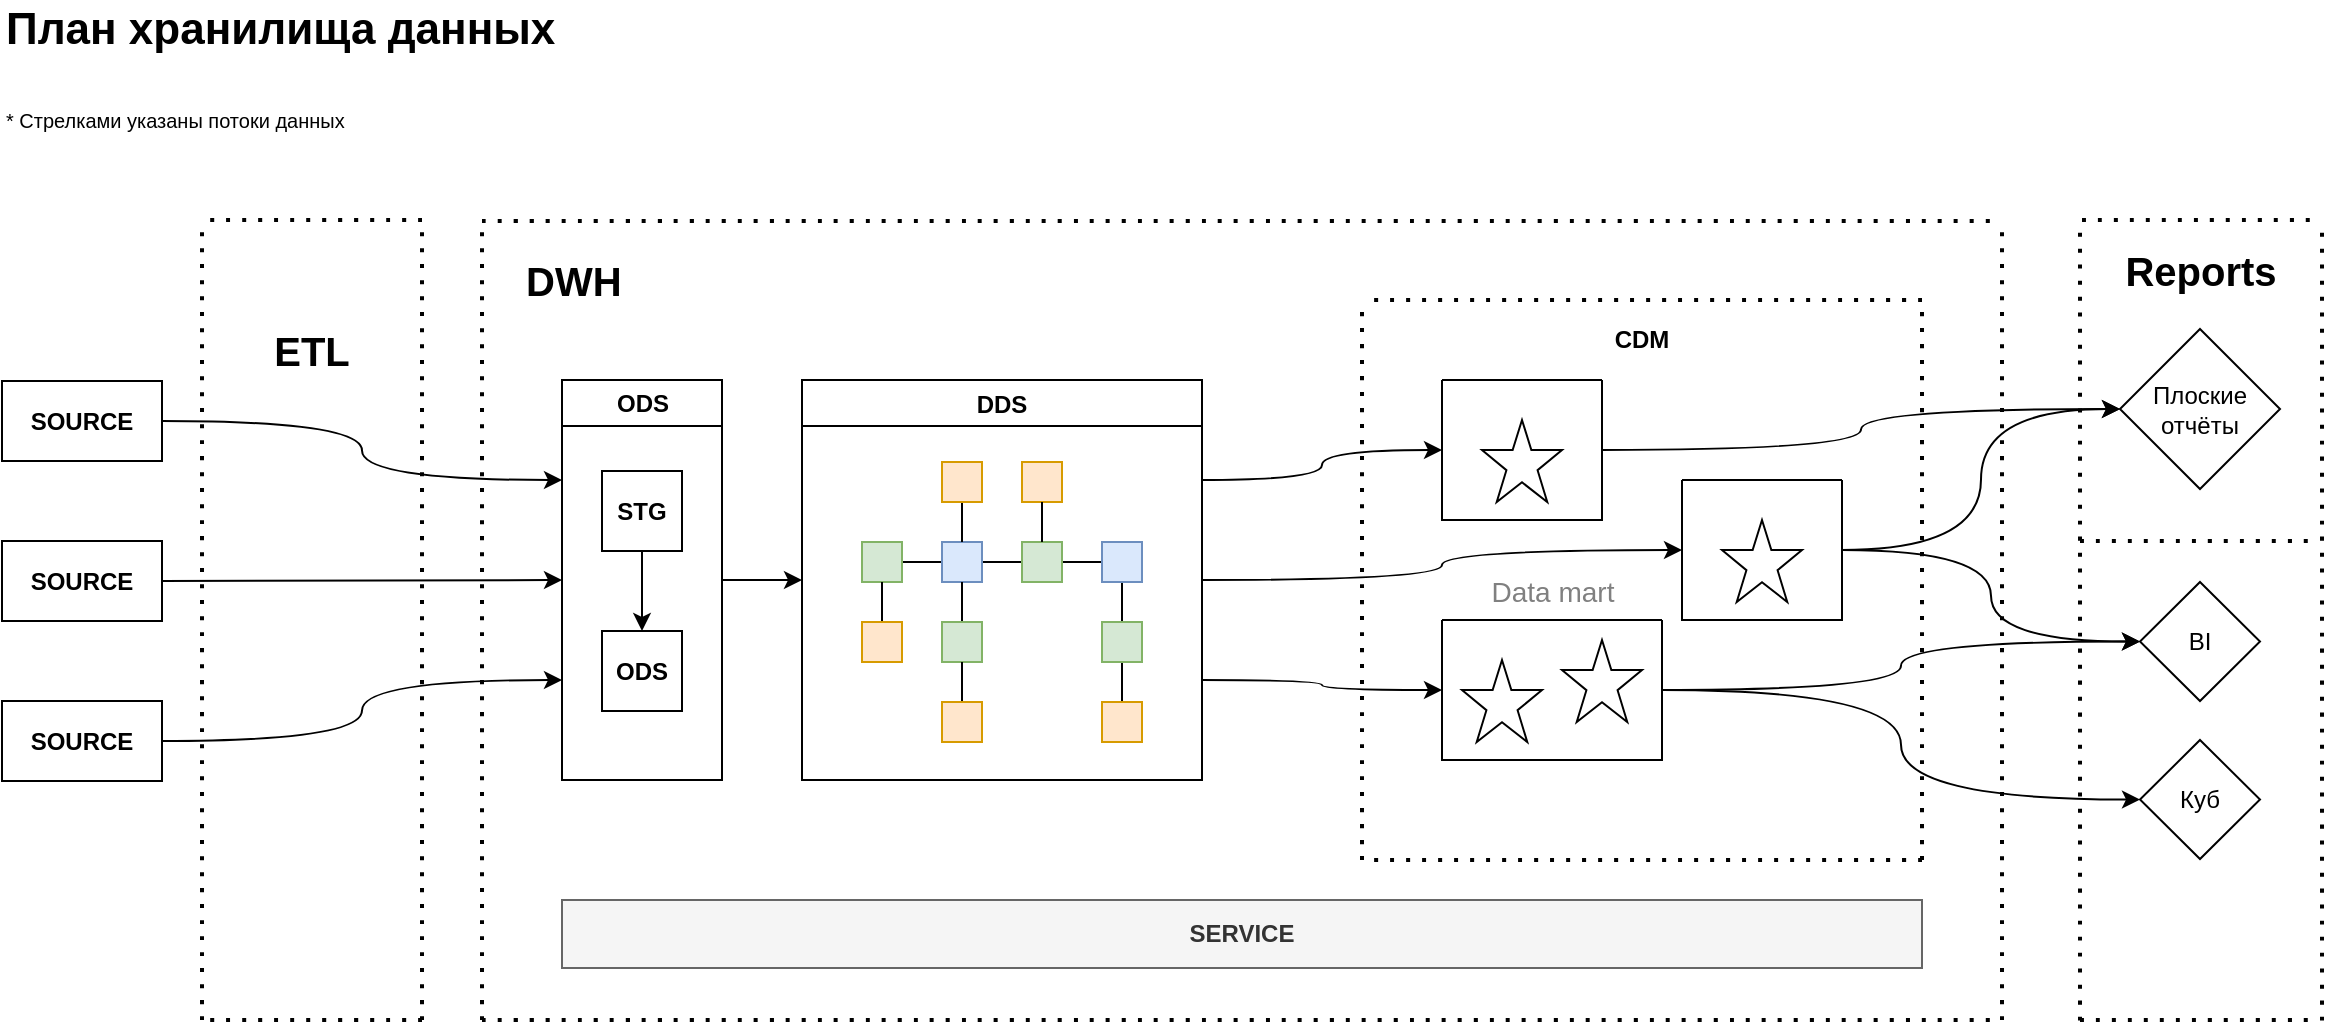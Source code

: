 <mxfile version="20.3.0" type="device"><diagram id="cS77EoOChcPneSH6vyse" name="Страница 1"><mxGraphModel dx="1164" dy="833" grid="1" gridSize="10" guides="1" tooltips="1" connect="1" arrows="1" fold="1" page="1" pageScale="1" pageWidth="1169" pageHeight="827" background="#ffffff" math="0" shadow="0"><root><mxCell id="0"/><mxCell id="1" parent="0"/><mxCell id="6jOPLwp33PZgMZeYubxP-28" style="edgeStyle=orthogonalEdgeStyle;orthogonalLoop=1;jettySize=auto;html=1;entryX=0;entryY=0.25;entryDx=0;entryDy=0;rounded=0;curved=1;" parent="1" source="6jOPLwp33PZgMZeYubxP-29" target="6jOPLwp33PZgMZeYubxP-31" edge="1"><mxGeometry relative="1" as="geometry"/></mxCell><mxCell id="6jOPLwp33PZgMZeYubxP-29" value="SOURCE" style="whiteSpace=wrap;html=1;fontStyle=1;rounded=0;" parent="1" vertex="1"><mxGeometry x="40" y="200.5" width="80" height="40" as="geometry"/></mxCell><mxCell id="6jOPLwp33PZgMZeYubxP-30" style="edgeStyle=orthogonalEdgeStyle;orthogonalLoop=1;jettySize=auto;html=1;entryX=0;entryY=0.5;entryDx=0;entryDy=0;rounded=0;curved=1;" parent="1" source="6jOPLwp33PZgMZeYubxP-31" target="6jOPLwp33PZgMZeYubxP-39" edge="1"><mxGeometry relative="1" as="geometry"/></mxCell><mxCell id="6jOPLwp33PZgMZeYubxP-31" value="ODS" style="swimlane;fontFamily=Helvetica;fontSize=12;fontColor=default;align=center;strokeColor=default;fillColor=default;html=1;" parent="1" vertex="1"><mxGeometry x="320" y="200" width="80" height="200" as="geometry"/></mxCell><mxCell id="LnBQVZM3hoa6ORZHkhCA-6" value="STG" style="rounded=0;whiteSpace=wrap;html=1;fontSize=12;fontColor=#000000;fontStyle=1" parent="6jOPLwp33PZgMZeYubxP-31" vertex="1"><mxGeometry x="20" y="45.5" width="40" height="40" as="geometry"/></mxCell><mxCell id="LnBQVZM3hoa6ORZHkhCA-7" value="ODS" style="rounded=0;whiteSpace=wrap;html=1;fontSize=12;fontColor=#000000;fontStyle=1" parent="6jOPLwp33PZgMZeYubxP-31" vertex="1"><mxGeometry x="20" y="125.5" width="40" height="40" as="geometry"/></mxCell><mxCell id="LnBQVZM3hoa6ORZHkhCA-8" style="edgeStyle=orthogonalEdgeStyle;curved=1;rounded=0;orthogonalLoop=1;jettySize=auto;html=1;fontSize=12;fontColor=#000000;endArrow=classic;endFill=1;startSize=6;endSize=6;" parent="6jOPLwp33PZgMZeYubxP-31" source="LnBQVZM3hoa6ORZHkhCA-6" target="LnBQVZM3hoa6ORZHkhCA-7" edge="1"><mxGeometry relative="1" as="geometry"/></mxCell><mxCell id="6jOPLwp33PZgMZeYubxP-32" style="edgeStyle=orthogonalEdgeStyle;orthogonalLoop=1;jettySize=auto;html=1;entryX=0;entryY=0.5;entryDx=0;entryDy=0;rounded=0;curved=1;" parent="1" source="6jOPLwp33PZgMZeYubxP-33" target="6jOPLwp33PZgMZeYubxP-31" edge="1"><mxGeometry relative="1" as="geometry"/></mxCell><mxCell id="6jOPLwp33PZgMZeYubxP-33" value="SOURCE" style="whiteSpace=wrap;html=1;fontStyle=1;rounded=0;" parent="1" vertex="1"><mxGeometry x="40" y="280.5" width="80" height="40" as="geometry"/></mxCell><mxCell id="6jOPLwp33PZgMZeYubxP-34" style="edgeStyle=orthogonalEdgeStyle;orthogonalLoop=1;jettySize=auto;html=1;entryX=0;entryY=0.75;entryDx=0;entryDy=0;rounded=0;curved=1;" parent="1" source="6jOPLwp33PZgMZeYubxP-35" target="6jOPLwp33PZgMZeYubxP-31" edge="1"><mxGeometry relative="1" as="geometry"/></mxCell><mxCell id="6jOPLwp33PZgMZeYubxP-35" value="SOURCE" style="whiteSpace=wrap;html=1;fontStyle=1;rounded=0;" parent="1" vertex="1"><mxGeometry x="40" y="360.5" width="80" height="40" as="geometry"/></mxCell><mxCell id="6jOPLwp33PZgMZeYubxP-36" style="edgeStyle=orthogonalEdgeStyle;orthogonalLoop=1;jettySize=auto;html=1;exitX=1;exitY=0.25;exitDx=0;exitDy=0;rounded=0;curved=1;" parent="1" source="6jOPLwp33PZgMZeYubxP-39" target="6jOPLwp33PZgMZeYubxP-59" edge="1"><mxGeometry relative="1" as="geometry"/></mxCell><mxCell id="6jOPLwp33PZgMZeYubxP-37" style="edgeStyle=orthogonalEdgeStyle;orthogonalLoop=1;jettySize=auto;html=1;rounded=0;curved=1;" parent="1" source="6jOPLwp33PZgMZeYubxP-39" target="6jOPLwp33PZgMZeYubxP-61" edge="1"><mxGeometry relative="1" as="geometry"/></mxCell><mxCell id="6jOPLwp33PZgMZeYubxP-38" style="edgeStyle=orthogonalEdgeStyle;orthogonalLoop=1;jettySize=auto;html=1;exitX=1;exitY=0.75;exitDx=0;exitDy=0;entryX=0;entryY=0.5;entryDx=0;entryDy=0;rounded=0;curved=1;" parent="1" source="6jOPLwp33PZgMZeYubxP-39" target="6jOPLwp33PZgMZeYubxP-63" edge="1"><mxGeometry relative="1" as="geometry"/></mxCell><mxCell id="6jOPLwp33PZgMZeYubxP-39" value="DDS" style="swimlane;swimlaneFillColor=none;rounded=0;" parent="1" vertex="1"><mxGeometry x="440" y="200" width="200" height="200" as="geometry"/></mxCell><mxCell id="6jOPLwp33PZgMZeYubxP-40" style="edgeStyle=orthogonalEdgeStyle;orthogonalLoop=1;jettySize=auto;html=1;entryX=0;entryY=0.5;entryDx=0;entryDy=0;endArrow=none;endFill=0;rounded=0;curved=1;" parent="6jOPLwp33PZgMZeYubxP-39" source="6jOPLwp33PZgMZeYubxP-41" target="6jOPLwp33PZgMZeYubxP-43" edge="1"><mxGeometry relative="1" as="geometry"/></mxCell><mxCell id="6jOPLwp33PZgMZeYubxP-41" value="" style="whiteSpace=wrap;html=1;rounded=0;fillColor=#d5e8d4;strokeColor=#82b366;" parent="6jOPLwp33PZgMZeYubxP-39" vertex="1"><mxGeometry x="30" y="81" width="20" height="20" as="geometry"/></mxCell><mxCell id="6jOPLwp33PZgMZeYubxP-42" style="edgeStyle=orthogonalEdgeStyle;orthogonalLoop=1;jettySize=auto;html=1;entryX=0;entryY=0.5;entryDx=0;entryDy=0;endArrow=none;endFill=0;rounded=0;curved=1;" parent="6jOPLwp33PZgMZeYubxP-39" source="6jOPLwp33PZgMZeYubxP-43" target="6jOPLwp33PZgMZeYubxP-45" edge="1"><mxGeometry relative="1" as="geometry"/></mxCell><mxCell id="6jOPLwp33PZgMZeYubxP-43" value="" style="whiteSpace=wrap;html=1;rounded=0;fillColor=#dae8fc;strokeColor=#6c8ebf;" parent="6jOPLwp33PZgMZeYubxP-39" vertex="1"><mxGeometry x="70" y="81" width="20" height="20" as="geometry"/></mxCell><mxCell id="6jOPLwp33PZgMZeYubxP-44" style="edgeStyle=orthogonalEdgeStyle;orthogonalLoop=1;jettySize=auto;html=1;exitX=1;exitY=0.5;exitDx=0;exitDy=0;entryX=0;entryY=0.5;entryDx=0;entryDy=0;endArrow=none;endFill=0;rounded=0;curved=1;" parent="6jOPLwp33PZgMZeYubxP-39" source="6jOPLwp33PZgMZeYubxP-45" target="6jOPLwp33PZgMZeYubxP-50" edge="1"><mxGeometry relative="1" as="geometry"/></mxCell><mxCell id="6jOPLwp33PZgMZeYubxP-45" value="" style="whiteSpace=wrap;html=1;rounded=0;fillColor=#d5e8d4;strokeColor=#82b366;" parent="6jOPLwp33PZgMZeYubxP-39" vertex="1"><mxGeometry x="110" y="81" width="20" height="20" as="geometry"/></mxCell><mxCell id="6jOPLwp33PZgMZeYubxP-47" value="" style="whiteSpace=wrap;html=1;rounded=0;fillColor=#ffe6cc;strokeColor=#d79b00;" parent="6jOPLwp33PZgMZeYubxP-39" vertex="1"><mxGeometry x="110" y="41" width="20" height="20" as="geometry"/></mxCell><mxCell id="6jOPLwp33PZgMZeYubxP-48" style="edgeStyle=orthogonalEdgeStyle;orthogonalLoop=1;jettySize=auto;html=1;entryX=0.5;entryY=1;entryDx=0;entryDy=0;endArrow=none;endFill=0;rounded=0;curved=1;" parent="6jOPLwp33PZgMZeYubxP-39" source="6jOPLwp33PZgMZeYubxP-45" target="6jOPLwp33PZgMZeYubxP-47" edge="1"><mxGeometry relative="1" as="geometry"/></mxCell><mxCell id="6jOPLwp33PZgMZeYubxP-49" style="edgeStyle=orthogonalEdgeStyle;orthogonalLoop=1;jettySize=auto;html=1;exitX=0.5;exitY=1;exitDx=0;exitDy=0;entryX=0.5;entryY=0;entryDx=0;entryDy=0;endArrow=none;endFill=0;rounded=0;curved=1;" parent="6jOPLwp33PZgMZeYubxP-39" source="6jOPLwp33PZgMZeYubxP-50" target="6jOPLwp33PZgMZeYubxP-55" edge="1"><mxGeometry relative="1" as="geometry"/></mxCell><mxCell id="6jOPLwp33PZgMZeYubxP-50" value="" style="whiteSpace=wrap;html=1;rounded=0;fillColor=#dae8fc;strokeColor=#6c8ebf;" parent="6jOPLwp33PZgMZeYubxP-39" vertex="1"><mxGeometry x="150" y="81" width="20" height="20" as="geometry"/></mxCell><mxCell id="6jOPLwp33PZgMZeYubxP-51" style="edgeStyle=orthogonalEdgeStyle;orthogonalLoop=1;jettySize=auto;html=1;exitX=0.5;exitY=0;exitDx=0;exitDy=0;entryX=0.5;entryY=1;entryDx=0;entryDy=0;endArrow=none;endFill=0;rounded=0;curved=1;" parent="6jOPLwp33PZgMZeYubxP-39" source="6jOPLwp33PZgMZeYubxP-52" target="6jOPLwp33PZgMZeYubxP-43" edge="1"><mxGeometry relative="1" as="geometry"/></mxCell><mxCell id="6jOPLwp33PZgMZeYubxP-52" value="" style="whiteSpace=wrap;html=1;rounded=0;fillColor=#d5e8d4;strokeColor=#82b366;" parent="6jOPLwp33PZgMZeYubxP-39" vertex="1"><mxGeometry x="70" y="121" width="20" height="20" as="geometry"/></mxCell><mxCell id="6jOPLwp33PZgMZeYubxP-53" style="edgeStyle=orthogonalEdgeStyle;orthogonalLoop=1;jettySize=auto;html=1;entryX=0.5;entryY=1;entryDx=0;entryDy=0;endArrow=none;endFill=0;rounded=0;curved=1;" parent="6jOPLwp33PZgMZeYubxP-39" source="6jOPLwp33PZgMZeYubxP-54" target="6jOPLwp33PZgMZeYubxP-41" edge="1"><mxGeometry relative="1" as="geometry"/></mxCell><mxCell id="6jOPLwp33PZgMZeYubxP-54" value="" style="whiteSpace=wrap;html=1;rounded=0;fillColor=#ffe6cc;strokeColor=#d79b00;" parent="6jOPLwp33PZgMZeYubxP-39" vertex="1"><mxGeometry x="30" y="121" width="20" height="20" as="geometry"/></mxCell><mxCell id="LnBQVZM3hoa6ORZHkhCA-4" style="edgeStyle=orthogonalEdgeStyle;curved=1;rounded=0;orthogonalLoop=1;jettySize=auto;html=1;fontSize=20;fontColor=#808080;endArrow=none;endFill=0;startSize=14;endSize=14;" parent="6jOPLwp33PZgMZeYubxP-39" source="6jOPLwp33PZgMZeYubxP-55" target="LnBQVZM3hoa6ORZHkhCA-3" edge="1"><mxGeometry relative="1" as="geometry"/></mxCell><mxCell id="6jOPLwp33PZgMZeYubxP-55" value="" style="whiteSpace=wrap;html=1;rounded=0;fillColor=#d5e8d4;strokeColor=#82b366;" parent="6jOPLwp33PZgMZeYubxP-39" vertex="1"><mxGeometry x="150" y="121" width="20" height="20" as="geometry"/></mxCell><mxCell id="6jOPLwp33PZgMZeYubxP-56" style="edgeStyle=orthogonalEdgeStyle;orthogonalLoop=1;jettySize=auto;html=1;exitX=0.5;exitY=0;exitDx=0;exitDy=0;entryX=0.5;entryY=1;entryDx=0;entryDy=0;endArrow=none;endFill=0;rounded=0;curved=1;" parent="6jOPLwp33PZgMZeYubxP-39" source="6jOPLwp33PZgMZeYubxP-57" target="6jOPLwp33PZgMZeYubxP-52" edge="1"><mxGeometry relative="1" as="geometry"/></mxCell><mxCell id="6jOPLwp33PZgMZeYubxP-57" value="" style="whiteSpace=wrap;html=1;rounded=0;fillColor=#ffe6cc;strokeColor=#d79b00;" parent="6jOPLwp33PZgMZeYubxP-39" vertex="1"><mxGeometry x="70" y="161" width="20" height="20" as="geometry"/></mxCell><mxCell id="LnBQVZM3hoa6ORZHkhCA-2" style="edgeStyle=orthogonalEdgeStyle;curved=1;rounded=0;orthogonalLoop=1;jettySize=auto;html=1;entryX=0.5;entryY=0;entryDx=0;entryDy=0;fontSize=20;fontColor=#808080;endArrow=none;startSize=14;endSize=14;endFill=0;" parent="6jOPLwp33PZgMZeYubxP-39" source="6jOPLwp33PZgMZeYubxP-58" target="6jOPLwp33PZgMZeYubxP-43" edge="1"><mxGeometry relative="1" as="geometry"/></mxCell><mxCell id="6jOPLwp33PZgMZeYubxP-58" value="" style="whiteSpace=wrap;html=1;rounded=0;fillColor=#ffe6cc;strokeColor=#d79b00;" parent="6jOPLwp33PZgMZeYubxP-39" vertex="1"><mxGeometry x="70" y="41" width="20" height="20" as="geometry"/></mxCell><mxCell id="LnBQVZM3hoa6ORZHkhCA-3" value="" style="whiteSpace=wrap;html=1;rounded=0;fillColor=#ffe6cc;strokeColor=#d79b00;" parent="6jOPLwp33PZgMZeYubxP-39" vertex="1"><mxGeometry x="150" y="161" width="20" height="20" as="geometry"/></mxCell><mxCell id="LnBQVZM3hoa6ORZHkhCA-10" style="edgeStyle=orthogonalEdgeStyle;curved=1;rounded=0;orthogonalLoop=1;jettySize=auto;html=1;fontSize=12;fontColor=#000000;endArrow=classic;endFill=1;startSize=6;endSize=6;entryX=0;entryY=0.5;entryDx=0;entryDy=0;" parent="1" source="6jOPLwp33PZgMZeYubxP-59" edge="1" target="HM7OtYuy3rqkyShXjaBe-1"><mxGeometry relative="1" as="geometry"><mxPoint x="1080" y="290" as="targetPoint"/></mxGeometry></mxCell><mxCell id="6jOPLwp33PZgMZeYubxP-59" value="" style="swimlane;startSize=0;swimlaneFillColor=none;glass=0;shadow=0;rounded=0;" parent="1" vertex="1"><mxGeometry x="760" y="200" width="80" height="70" as="geometry"><mxRectangle x="760" y="440" width="50" height="40" as="alternateBounds"/></mxGeometry></mxCell><mxCell id="6jOPLwp33PZgMZeYubxP-60" value="" style="verticalLabelPosition=bottom;verticalAlign=top;html=1;shape=mxgraph.basic.star;rounded=0;" parent="6jOPLwp33PZgMZeYubxP-59" vertex="1"><mxGeometry x="20" y="20" width="40" height="41" as="geometry"/></mxCell><mxCell id="HM7OtYuy3rqkyShXjaBe-5" style="edgeStyle=orthogonalEdgeStyle;curved=1;rounded=0;orthogonalLoop=1;jettySize=auto;html=1;entryX=0;entryY=0.5;entryDx=0;entryDy=0;" edge="1" parent="1" source="6jOPLwp33PZgMZeYubxP-61" target="HM7OtYuy3rqkyShXjaBe-3"><mxGeometry relative="1" as="geometry"/></mxCell><mxCell id="HM7OtYuy3rqkyShXjaBe-19" style="edgeStyle=orthogonalEdgeStyle;curved=1;rounded=0;orthogonalLoop=1;jettySize=auto;html=1;entryX=0;entryY=0.5;entryDx=0;entryDy=0;fontSize=20;" edge="1" parent="1" source="6jOPLwp33PZgMZeYubxP-61" target="HM7OtYuy3rqkyShXjaBe-1"><mxGeometry relative="1" as="geometry"/></mxCell><mxCell id="6jOPLwp33PZgMZeYubxP-61" value="" style="swimlane;startSize=0;rounded=0;" parent="1" vertex="1"><mxGeometry x="880" y="250" width="80" height="70" as="geometry"/></mxCell><mxCell id="6jOPLwp33PZgMZeYubxP-62" value="" style="verticalLabelPosition=bottom;verticalAlign=top;html=1;shape=mxgraph.basic.star;rounded=0;" parent="6jOPLwp33PZgMZeYubxP-61" vertex="1"><mxGeometry x="20" y="20" width="40" height="41" as="geometry"/></mxCell><mxCell id="LnBQVZM3hoa6ORZHkhCA-12" style="edgeStyle=orthogonalEdgeStyle;curved=1;rounded=0;orthogonalLoop=1;jettySize=auto;html=1;fontSize=12;fontColor=#000000;endArrow=classic;endFill=1;startSize=6;endSize=6;entryX=0;entryY=0.5;entryDx=0;entryDy=0;" parent="1" source="6jOPLwp33PZgMZeYubxP-63" edge="1" target="HM7OtYuy3rqkyShXjaBe-2"><mxGeometry relative="1" as="geometry"><mxPoint x="1080" y="290" as="targetPoint"/></mxGeometry></mxCell><mxCell id="HM7OtYuy3rqkyShXjaBe-4" style="edgeStyle=orthogonalEdgeStyle;rounded=0;orthogonalLoop=1;jettySize=auto;html=1;curved=1;" edge="1" parent="1" source="6jOPLwp33PZgMZeYubxP-63" target="HM7OtYuy3rqkyShXjaBe-3"><mxGeometry relative="1" as="geometry"/></mxCell><mxCell id="6jOPLwp33PZgMZeYubxP-63" value="" style="swimlane;startSize=0;rounded=0;" parent="1" vertex="1"><mxGeometry x="760" y="320" width="110" height="70" as="geometry"/></mxCell><mxCell id="6jOPLwp33PZgMZeYubxP-64" value="" style="verticalLabelPosition=bottom;verticalAlign=top;html=1;shape=mxgraph.basic.star;rounded=0;" parent="6jOPLwp33PZgMZeYubxP-63" vertex="1"><mxGeometry x="10" y="20" width="40" height="41" as="geometry"/></mxCell><mxCell id="6jOPLwp33PZgMZeYubxP-65" value="" style="verticalLabelPosition=bottom;verticalAlign=top;html=1;shape=mxgraph.basic.star;rounded=0;" parent="6jOPLwp33PZgMZeYubxP-63" vertex="1"><mxGeometry x="60" y="10" width="40" height="41" as="geometry"/></mxCell><mxCell id="6jOPLwp33PZgMZeYubxP-66" value="&lt;font style=&quot;font-size: 20px;&quot;&gt;DWH&lt;/font&gt;" style="text;html=1;strokeColor=none;fillColor=none;align=left;verticalAlign=middle;whiteSpace=wrap;fontStyle=1;fontSize=16;rounded=0;" parent="1" vertex="1"><mxGeometry x="300" y="140" width="60" height="20" as="geometry"/></mxCell><mxCell id="6jOPLwp33PZgMZeYubxP-67" value="CDM" style="text;html=1;strokeColor=none;fillColor=none;align=center;verticalAlign=middle;whiteSpace=wrap;fontStyle=1;rounded=0;" parent="1" vertex="1"><mxGeometry x="790" y="170" width="140" height="20" as="geometry"/></mxCell><mxCell id="6jOPLwp33PZgMZeYubxP-68" value="" style="endArrow=none;dashed=1;html=1;dashPattern=1 3;strokeWidth=2;fontSize=12;rounded=0;curved=1;" parent="1" edge="1"><mxGeometry width="50" height="50" relative="1" as="geometry"><mxPoint x="720" y="440" as="sourcePoint"/><mxPoint x="720" y="160" as="targetPoint"/></mxGeometry></mxCell><mxCell id="6jOPLwp33PZgMZeYubxP-69" value="" style="endArrow=none;dashed=1;html=1;dashPattern=1 3;strokeWidth=2;fontSize=12;rounded=0;curved=1;" parent="1" edge="1"><mxGeometry width="50" height="50" relative="1" as="geometry"><mxPoint x="1000" y="440" as="sourcePoint"/><mxPoint x="1000" y="160" as="targetPoint"/></mxGeometry></mxCell><mxCell id="6jOPLwp33PZgMZeYubxP-70" value="" style="endArrow=none;dashed=1;html=1;dashPattern=1 3;strokeWidth=2;fontSize=12;rounded=0;curved=1;" parent="1" edge="1"><mxGeometry width="50" height="50" relative="1" as="geometry"><mxPoint x="1000" y="160" as="sourcePoint"/><mxPoint x="720" y="160" as="targetPoint"/></mxGeometry></mxCell><mxCell id="6jOPLwp33PZgMZeYubxP-71" value="" style="endArrow=none;dashed=1;html=1;dashPattern=1 3;strokeWidth=2;fontSize=12;rounded=0;curved=1;" parent="1" edge="1"><mxGeometry width="50" height="50" relative="1" as="geometry"><mxPoint x="1000" y="440" as="sourcePoint"/><mxPoint x="720" y="440" as="targetPoint"/></mxGeometry></mxCell><mxCell id="6jOPLwp33PZgMZeYubxP-76" value="" style="endArrow=none;dashed=1;html=1;dashPattern=1 3;strokeWidth=2;fontSize=12;rounded=0;curved=1;" parent="1" edge="1"><mxGeometry width="50" height="50" relative="1" as="geometry"><mxPoint x="140" y="520" as="sourcePoint"/><mxPoint x="140" y="120" as="targetPoint"/></mxGeometry></mxCell><mxCell id="6jOPLwp33PZgMZeYubxP-77" value="" style="endArrow=none;dashed=1;html=1;dashPattern=1 3;strokeWidth=2;fontSize=12;rounded=0;curved=1;" parent="1" edge="1"><mxGeometry width="50" height="50" relative="1" as="geometry"><mxPoint x="250" y="520" as="sourcePoint"/><mxPoint x="250" y="120" as="targetPoint"/></mxGeometry></mxCell><mxCell id="6jOPLwp33PZgMZeYubxP-81" value="" style="endArrow=none;dashed=1;html=1;dashPattern=1 3;strokeWidth=2;fontSize=12;rounded=0;curved=1;" parent="1" edge="1"><mxGeometry width="50" height="50" relative="1" as="geometry"><mxPoint x="250.0" y="120" as="sourcePoint"/><mxPoint x="140" y="120" as="targetPoint"/></mxGeometry></mxCell><mxCell id="6jOPLwp33PZgMZeYubxP-82" value="" style="endArrow=none;dashed=1;html=1;dashPattern=1 3;strokeWidth=2;fontSize=12;rounded=0;curved=1;" parent="1" edge="1"><mxGeometry width="50" height="50" relative="1" as="geometry"><mxPoint x="250.0" y="520" as="sourcePoint"/><mxPoint x="140" y="520" as="targetPoint"/></mxGeometry></mxCell><mxCell id="6jOPLwp33PZgMZeYubxP-85" value="ETL" style="text;html=1;strokeColor=none;fillColor=none;align=center;verticalAlign=middle;whiteSpace=wrap;fontSize=20;fontStyle=1;rounded=0;" parent="1" vertex="1"><mxGeometry x="150" y="174.5" width="90" height="20" as="geometry"/></mxCell><mxCell id="6jOPLwp33PZgMZeYubxP-86" value="" style="endArrow=none;dashed=1;html=1;dashPattern=1 3;strokeWidth=2;rounded=0;curved=1;" parent="1" edge="1"><mxGeometry width="50" height="50" relative="1" as="geometry"><mxPoint x="280" y="120.5" as="sourcePoint"/><mxPoint x="1040" y="120.5" as="targetPoint"/></mxGeometry></mxCell><mxCell id="6jOPLwp33PZgMZeYubxP-87" value="" style="endArrow=none;dashed=1;html=1;dashPattern=1 3;strokeWidth=2;rounded=0;curved=1;" parent="1" edge="1"><mxGeometry width="50" height="50" relative="1" as="geometry"><mxPoint x="280" y="520" as="sourcePoint"/><mxPoint x="1040" y="520" as="targetPoint"/></mxGeometry></mxCell><mxCell id="6jOPLwp33PZgMZeYubxP-88" value="" style="endArrow=none;dashed=1;html=1;dashPattern=1 3;strokeWidth=2;rounded=0;curved=1;" parent="1" edge="1"><mxGeometry width="50" height="50" relative="1" as="geometry"><mxPoint x="280" y="520" as="sourcePoint"/><mxPoint x="280" y="120.5" as="targetPoint"/></mxGeometry></mxCell><mxCell id="6jOPLwp33PZgMZeYubxP-89" value="" style="endArrow=none;dashed=1;html=1;dashPattern=1 3;strokeWidth=2;rounded=0;curved=1;" parent="1" edge="1"><mxGeometry width="50" height="50" relative="1" as="geometry"><mxPoint x="1040" y="520" as="sourcePoint"/><mxPoint x="1040" y="120" as="targetPoint"/></mxGeometry></mxCell><mxCell id="6jOPLwp33PZgMZeYubxP-90" value="План хранилища данных" style="text;html=1;strokeColor=none;fillColor=none;align=left;verticalAlign=middle;whiteSpace=wrap;fontSize=22;fontStyle=1;rounded=0;" parent="1" vertex="1"><mxGeometry x="40" y="10" width="280" height="30" as="geometry"/></mxCell><mxCell id="6jOPLwp33PZgMZeYubxP-91" value="&lt;span style=&quot;font-size: 10px;&quot;&gt;* Стрелками указаны потоки данных&lt;/span&gt;" style="text;html=1;strokeColor=none;fillColor=none;align=left;verticalAlign=middle;whiteSpace=wrap;shadow=0;glass=0;rounded=0;" parent="1" vertex="1"><mxGeometry x="40" y="60" width="200" height="20" as="geometry"/></mxCell><mxCell id="jY3RfNSzhdBn6Y0P5ACc-1" value="SERVICE" style="whiteSpace=wrap;html=1;fontStyle=1;rounded=0;fillColor=#f5f5f5;fontColor=#333333;strokeColor=#666666;" parent="1" vertex="1"><mxGeometry x="320" y="460" width="680" height="34" as="geometry"/></mxCell><mxCell id="LnBQVZM3hoa6ORZHkhCA-1" value="Data mart" style="text;html=1;align=center;verticalAlign=middle;resizable=0;points=[];autosize=1;strokeColor=none;fillColor=none;fontSize=14;fontColor=#808080;" parent="1" vertex="1"><mxGeometry x="775" y="290.5" width="80" height="30" as="geometry"/></mxCell><mxCell id="HM7OtYuy3rqkyShXjaBe-1" value="Плоские отчёты" style="rhombus;whiteSpace=wrap;html=1;" vertex="1" parent="1"><mxGeometry x="1099" y="174.5" width="80" height="80" as="geometry"/></mxCell><mxCell id="HM7OtYuy3rqkyShXjaBe-2" value="Куб" style="rhombus;whiteSpace=wrap;html=1;" vertex="1" parent="1"><mxGeometry x="1109" y="380" width="60" height="59.5" as="geometry"/></mxCell><mxCell id="HM7OtYuy3rqkyShXjaBe-3" value="BI" style="rhombus;whiteSpace=wrap;html=1;" vertex="1" parent="1"><mxGeometry x="1109" y="301" width="60" height="59.5" as="geometry"/></mxCell><mxCell id="HM7OtYuy3rqkyShXjaBe-6" value="" style="endArrow=none;dashed=1;html=1;dashPattern=1 3;strokeWidth=2;rounded=0;curved=1;" edge="1" parent="1"><mxGeometry width="50" height="50" relative="1" as="geometry"><mxPoint x="1079" y="520.25" as="sourcePoint"/><mxPoint x="1079" y="120.25" as="targetPoint"/></mxGeometry></mxCell><mxCell id="HM7OtYuy3rqkyShXjaBe-7" value="" style="endArrow=none;dashed=1;html=1;dashPattern=1 3;strokeWidth=2;rounded=0;curved=1;" edge="1" parent="1"><mxGeometry width="50" height="50" relative="1" as="geometry"><mxPoint x="1200" y="520.25" as="sourcePoint"/><mxPoint x="1200" y="120.25" as="targetPoint"/></mxGeometry></mxCell><mxCell id="HM7OtYuy3rqkyShXjaBe-9" value="" style="endArrow=none;dashed=1;html=1;dashPattern=1 3;strokeWidth=2;rounded=0;curved=1;" edge="1" parent="1"><mxGeometry width="50" height="50" relative="1" as="geometry"><mxPoint x="1080" y="120" as="sourcePoint"/><mxPoint x="1200" y="120" as="targetPoint"/></mxGeometry></mxCell><mxCell id="HM7OtYuy3rqkyShXjaBe-10" value="" style="endArrow=none;dashed=1;html=1;dashPattern=1 3;strokeWidth=2;rounded=0;curved=1;" edge="1" parent="1"><mxGeometry width="50" height="50" relative="1" as="geometry"><mxPoint x="1079" y="520" as="sourcePoint"/><mxPoint x="1199" y="520" as="targetPoint"/></mxGeometry></mxCell><mxCell id="HM7OtYuy3rqkyShXjaBe-11" value="&lt;b style=&quot;font-size: 20px;&quot;&gt;Reports&lt;/b&gt;" style="text;html=1;align=center;verticalAlign=middle;resizable=0;points=[];autosize=1;strokeColor=none;fillColor=none;fontSize=20;" vertex="1" parent="1"><mxGeometry x="1089" y="125" width="100" height="40" as="geometry"/></mxCell><mxCell id="HM7OtYuy3rqkyShXjaBe-17" value="" style="endArrow=none;dashed=1;html=1;dashPattern=1 3;strokeWidth=2;rounded=0;curved=1;" edge="1" parent="1"><mxGeometry width="50" height="50" relative="1" as="geometry"><mxPoint x="1079" y="280.5" as="sourcePoint"/><mxPoint x="1199" y="280.5" as="targetPoint"/></mxGeometry></mxCell></root></mxGraphModel></diagram></mxfile>
